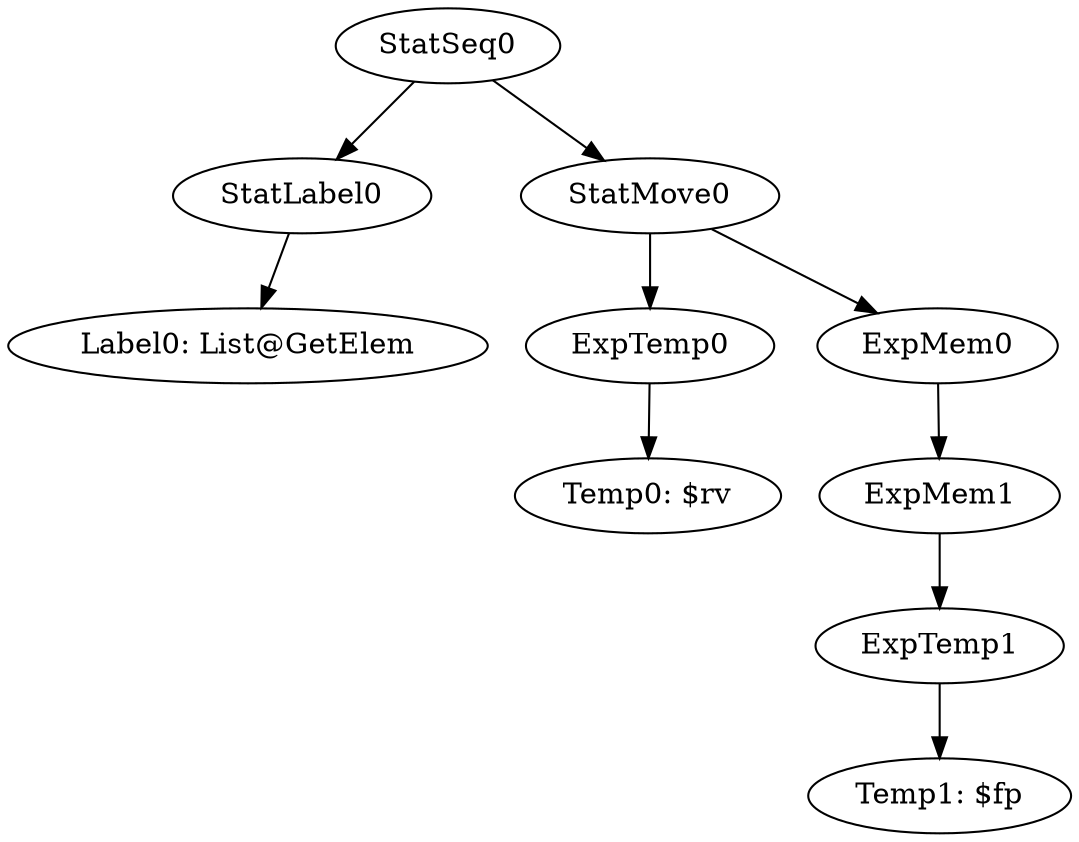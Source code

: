 digraph {
	ordering = out;
	ExpMem0 -> ExpMem1;
	ExpMem1 -> ExpTemp1;
	ExpTemp1 -> "Temp1: $fp";
	StatLabel0 -> "Label0: List@GetElem";
	StatSeq0 -> StatLabel0;
	StatSeq0 -> StatMove0;
	ExpTemp0 -> "Temp0: $rv";
	StatMove0 -> ExpTemp0;
	StatMove0 -> ExpMem0;
}


